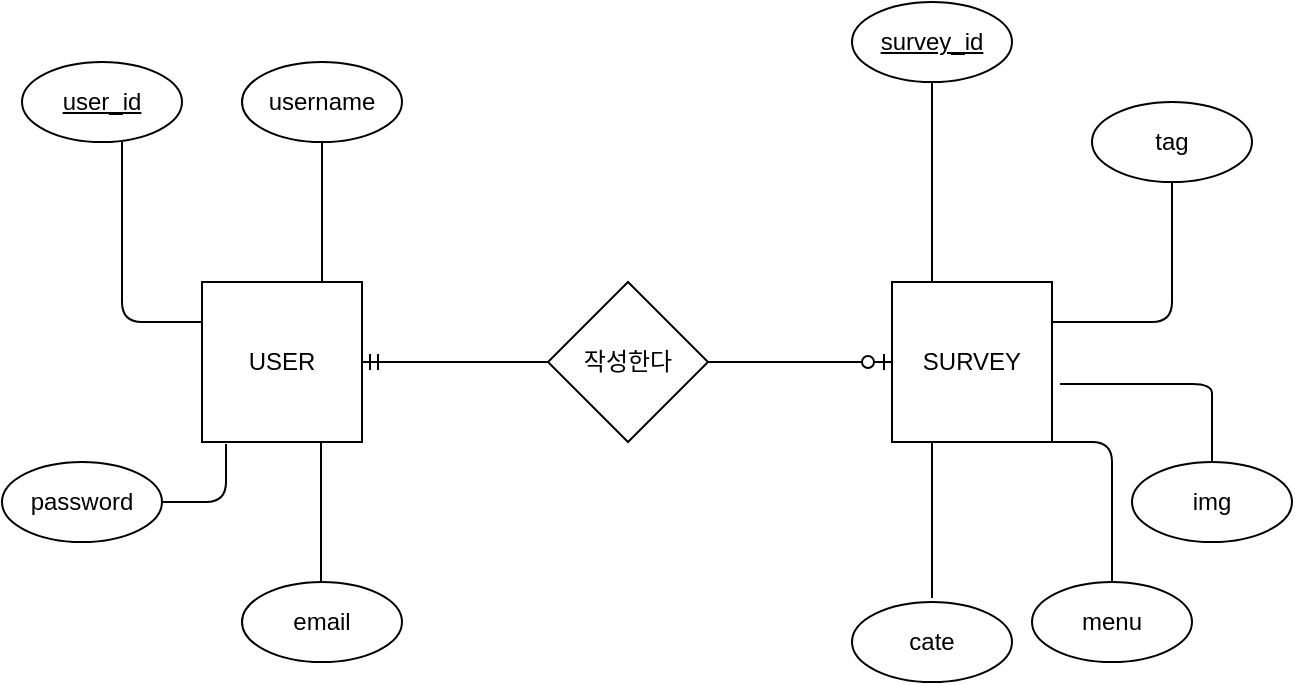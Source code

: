 <mxfile version="13.9.9" type="github">
  <diagram id="aptJ7YKvpDGFJuKJRdLv" name="Page-1">
    <mxGraphModel dx="1349" dy="794" grid="1" gridSize="10" guides="1" tooltips="1" connect="1" arrows="1" fold="1" page="1" pageScale="1" pageWidth="827" pageHeight="1169" math="0" shadow="0">
      <root>
        <mxCell id="0" />
        <mxCell id="1" parent="0" />
        <mxCell id="o8YfOcNx8l_yTNJHQc2i-1" value="USER" style="whiteSpace=wrap;html=1;aspect=fixed;" parent="1" vertex="1">
          <mxGeometry x="197" y="340" width="80" height="80" as="geometry" />
        </mxCell>
        <mxCell id="o8YfOcNx8l_yTNJHQc2i-2" value="SURVEY" style="whiteSpace=wrap;html=1;aspect=fixed;" parent="1" vertex="1">
          <mxGeometry x="542" y="340" width="80" height="80" as="geometry" />
        </mxCell>
        <mxCell id="o8YfOcNx8l_yTNJHQc2i-3" value="&lt;u&gt;survey_id&lt;/u&gt;" style="ellipse;whiteSpace=wrap;html=1;" parent="1" vertex="1">
          <mxGeometry x="522" y="200" width="80" height="40" as="geometry" />
        </mxCell>
        <mxCell id="o8YfOcNx8l_yTNJHQc2i-4" value="email" style="ellipse;whiteSpace=wrap;html=1;" parent="1" vertex="1">
          <mxGeometry x="217" y="490" width="80" height="40" as="geometry" />
        </mxCell>
        <mxCell id="o8YfOcNx8l_yTNJHQc2i-5" value="password" style="ellipse;whiteSpace=wrap;html=1;" parent="1" vertex="1">
          <mxGeometry x="97" y="430" width="80" height="40" as="geometry" />
        </mxCell>
        <mxCell id="o8YfOcNx8l_yTNJHQc2i-6" value="username" style="ellipse;whiteSpace=wrap;html=1;" parent="1" vertex="1">
          <mxGeometry x="217" y="230" width="80" height="40" as="geometry" />
        </mxCell>
        <mxCell id="o8YfOcNx8l_yTNJHQc2i-7" value="&lt;u&gt;user_id&lt;/u&gt;" style="ellipse;whiteSpace=wrap;html=1;" parent="1" vertex="1">
          <mxGeometry x="107" y="230" width="80" height="40" as="geometry" />
        </mxCell>
        <mxCell id="o8YfOcNx8l_yTNJHQc2i-11" value="" style="endArrow=none;html=1;entryX=0.5;entryY=1;entryDx=0;entryDy=0;exitX=0.75;exitY=0;exitDx=0;exitDy=0;" parent="1" source="o8YfOcNx8l_yTNJHQc2i-1" target="o8YfOcNx8l_yTNJHQc2i-6" edge="1">
          <mxGeometry width="50" height="50" relative="1" as="geometry">
            <mxPoint x="437" y="420" as="sourcePoint" />
            <mxPoint x="527" y="380" as="targetPoint" />
            <Array as="points" />
          </mxGeometry>
        </mxCell>
        <mxCell id="o8YfOcNx8l_yTNJHQc2i-12" value="" style="endArrow=none;html=1;entryX=0.5;entryY=1;entryDx=0;entryDy=0;exitX=0;exitY=0.25;exitDx=0;exitDy=0;" parent="1" source="o8YfOcNx8l_yTNJHQc2i-1" edge="1">
          <mxGeometry width="50" height="50" relative="1" as="geometry">
            <mxPoint x="157" y="340" as="sourcePoint" />
            <mxPoint x="157" y="270" as="targetPoint" />
            <Array as="points">
              <mxPoint x="157" y="360" />
            </Array>
          </mxGeometry>
        </mxCell>
        <mxCell id="o8YfOcNx8l_yTNJHQc2i-13" value="" style="endArrow=none;html=1;entryX=0.15;entryY=1.013;entryDx=0;entryDy=0;exitX=1;exitY=0.5;exitDx=0;exitDy=0;entryPerimeter=0;" parent="1" source="o8YfOcNx8l_yTNJHQc2i-5" target="o8YfOcNx8l_yTNJHQc2i-1" edge="1">
          <mxGeometry width="50" height="50" relative="1" as="geometry">
            <mxPoint x="197" y="490" as="sourcePoint" />
            <mxPoint x="197" y="420" as="targetPoint" />
            <Array as="points">
              <mxPoint x="209" y="450" />
            </Array>
          </mxGeometry>
        </mxCell>
        <mxCell id="o8YfOcNx8l_yTNJHQc2i-14" value="" style="endArrow=none;html=1;entryX=0.5;entryY=1;entryDx=0;entryDy=0;exitX=0.75;exitY=0;exitDx=0;exitDy=0;" parent="1" edge="1">
          <mxGeometry width="50" height="50" relative="1" as="geometry">
            <mxPoint x="256.5" y="490" as="sourcePoint" />
            <mxPoint x="256.5" y="420" as="targetPoint" />
            <Array as="points" />
          </mxGeometry>
        </mxCell>
        <mxCell id="o8YfOcNx8l_yTNJHQc2i-15" value="tag" style="ellipse;whiteSpace=wrap;html=1;" parent="1" vertex="1">
          <mxGeometry x="642" y="250" width="80" height="40" as="geometry" />
        </mxCell>
        <mxCell id="o8YfOcNx8l_yTNJHQc2i-16" value="img" style="ellipse;whiteSpace=wrap;html=1;" parent="1" vertex="1">
          <mxGeometry x="662" y="430" width="80" height="40" as="geometry" />
        </mxCell>
        <mxCell id="o8YfOcNx8l_yTNJHQc2i-17" value="cate" style="ellipse;whiteSpace=wrap;html=1;" parent="1" vertex="1">
          <mxGeometry x="522" y="500" width="80" height="40" as="geometry" />
        </mxCell>
        <mxCell id="o8YfOcNx8l_yTNJHQc2i-19" value="menu" style="ellipse;whiteSpace=wrap;html=1;" parent="1" vertex="1">
          <mxGeometry x="612" y="490" width="80" height="40" as="geometry" />
        </mxCell>
        <mxCell id="o8YfOcNx8l_yTNJHQc2i-20" value="" style="endArrow=none;html=1;entryX=0.5;entryY=1;entryDx=0;entryDy=0;exitX=0.25;exitY=0;exitDx=0;exitDy=0;" parent="1" source="o8YfOcNx8l_yTNJHQc2i-2" target="o8YfOcNx8l_yTNJHQc2i-3" edge="1">
          <mxGeometry width="50" height="50" relative="1" as="geometry">
            <mxPoint x="551.5" y="310" as="sourcePoint" />
            <mxPoint x="551.5" y="240" as="targetPoint" />
            <Array as="points">
              <mxPoint x="562" y="290" />
            </Array>
          </mxGeometry>
        </mxCell>
        <mxCell id="o8YfOcNx8l_yTNJHQc2i-22" value="" style="endArrow=none;html=1;entryX=0.5;entryY=1;entryDx=0;entryDy=0;" parent="1" target="o8YfOcNx8l_yTNJHQc2i-15" edge="1">
          <mxGeometry width="50" height="50" relative="1" as="geometry">
            <mxPoint x="622" y="360" as="sourcePoint" />
            <mxPoint x="612" y="270" as="targetPoint" />
            <Array as="points">
              <mxPoint x="682" y="360" />
            </Array>
          </mxGeometry>
        </mxCell>
        <mxCell id="o8YfOcNx8l_yTNJHQc2i-23" value="" style="endArrow=none;html=1;entryX=1.05;entryY=0.638;entryDx=0;entryDy=0;exitX=0.5;exitY=0;exitDx=0;exitDy=0;entryPerimeter=0;" parent="1" source="o8YfOcNx8l_yTNJHQc2i-16" target="o8YfOcNx8l_yTNJHQc2i-2" edge="1">
          <mxGeometry width="50" height="50" relative="1" as="geometry">
            <mxPoint x="12" y="470" as="sourcePoint" />
            <mxPoint x="44" y="441.04" as="targetPoint" />
            <Array as="points">
              <mxPoint x="702" y="410" />
              <mxPoint x="702" y="391" />
            </Array>
          </mxGeometry>
        </mxCell>
        <mxCell id="o8YfOcNx8l_yTNJHQc2i-25" value="" style="endArrow=none;html=1;entryX=1;entryY=1;entryDx=0;entryDy=0;exitX=0.5;exitY=0;exitDx=0;exitDy=0;" parent="1" source="o8YfOcNx8l_yTNJHQc2i-19" target="o8YfOcNx8l_yTNJHQc2i-2" edge="1">
          <mxGeometry width="50" height="50" relative="1" as="geometry">
            <mxPoint x="632" y="480" as="sourcePoint" />
            <mxPoint x="632" y="410" as="targetPoint" />
            <Array as="points">
              <mxPoint x="652" y="420" />
            </Array>
          </mxGeometry>
        </mxCell>
        <mxCell id="o8YfOcNx8l_yTNJHQc2i-27" value="" style="endArrow=none;html=1;entryX=0.25;entryY=1;entryDx=0;entryDy=0;" parent="1" target="o8YfOcNx8l_yTNJHQc2i-2" edge="1">
          <mxGeometry width="50" height="50" relative="1" as="geometry">
            <mxPoint x="562" y="498" as="sourcePoint" />
            <mxPoint x="561.5" y="420" as="targetPoint" />
            <Array as="points">
              <mxPoint x="562" y="460" />
            </Array>
          </mxGeometry>
        </mxCell>
        <mxCell id="o8YfOcNx8l_yTNJHQc2i-8" value="" style="edgeStyle=entityRelationEdgeStyle;fontSize=12;html=1;endArrow=ERzeroToOne;startArrow=ERmandOne;exitX=1;exitY=0.5;exitDx=0;exitDy=0;entryX=0;entryY=0.5;entryDx=0;entryDy=0;" edge="1" parent="1" source="o8YfOcNx8l_yTNJHQc2i-1" target="o8YfOcNx8l_yTNJHQc2i-2">
          <mxGeometry width="100" height="100" relative="1" as="geometry">
            <mxPoint x="470" y="460" as="sourcePoint" />
            <mxPoint x="570" y="360" as="targetPoint" />
          </mxGeometry>
        </mxCell>
        <mxCell id="o8YfOcNx8l_yTNJHQc2i-9" value="작성한다" style="rhombus;whiteSpace=wrap;html=1;strokeColor=#000000;" vertex="1" parent="1">
          <mxGeometry x="370" y="340" width="80" height="80" as="geometry" />
        </mxCell>
      </root>
    </mxGraphModel>
  </diagram>
</mxfile>
